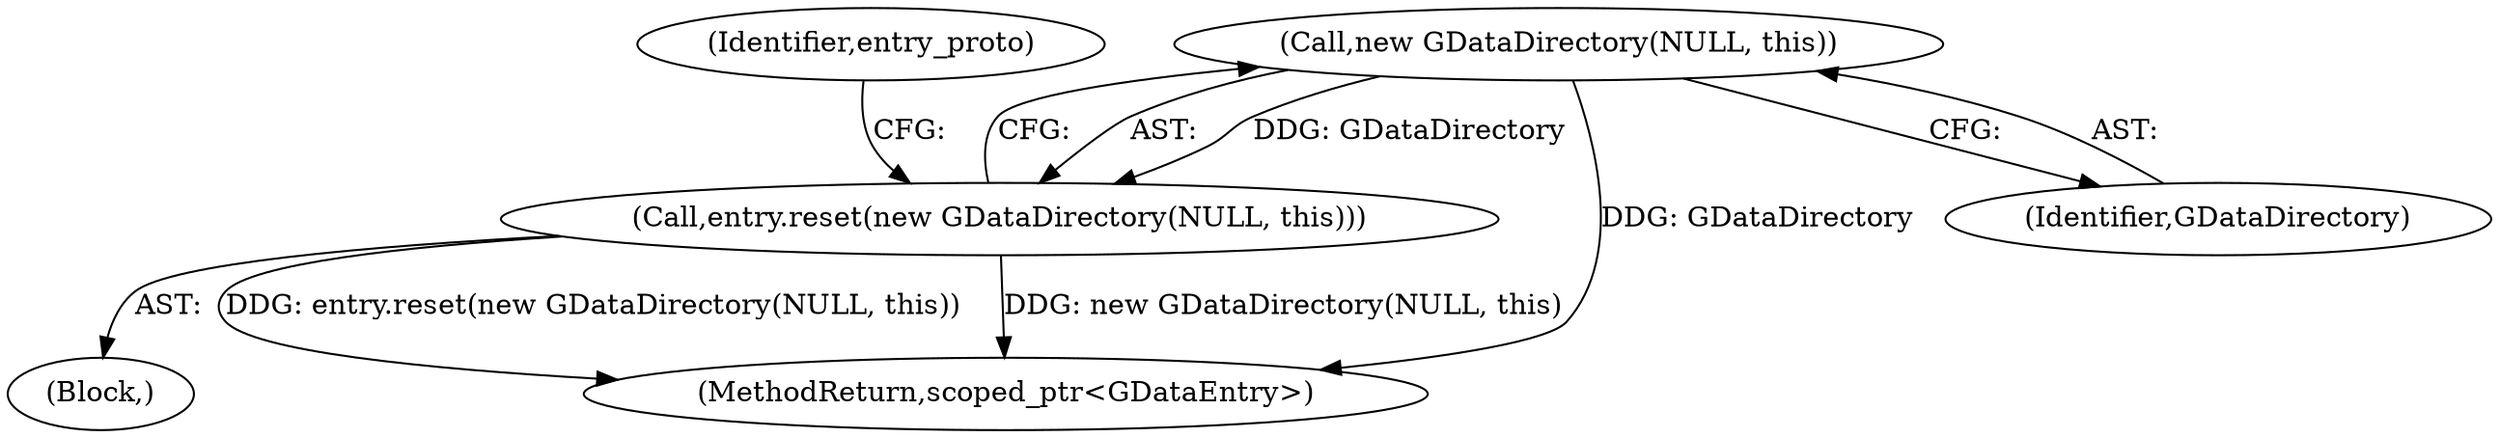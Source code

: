 digraph "1_Chrome_dd3b6fe574edad231c01c78e4647a74c38dc4178_8@del" {
"1000113" [label="(Call,new GDataDirectory(NULL, this))"];
"1000112" [label="(Call,entry.reset(new GDataDirectory(NULL, this)))"];
"1000111" [label="(Block,)"];
"1000118" [label="(Identifier,entry_proto)"];
"1000114" [label="(Identifier,GDataDirectory)"];
"1000140" [label="(MethodReturn,scoped_ptr<GDataEntry>)"];
"1000113" [label="(Call,new GDataDirectory(NULL, this))"];
"1000112" [label="(Call,entry.reset(new GDataDirectory(NULL, this)))"];
"1000113" -> "1000112"  [label="AST: "];
"1000113" -> "1000114"  [label="CFG: "];
"1000114" -> "1000113"  [label="AST: "];
"1000112" -> "1000113"  [label="CFG: "];
"1000113" -> "1000140"  [label="DDG: GDataDirectory"];
"1000113" -> "1000112"  [label="DDG: GDataDirectory"];
"1000112" -> "1000111"  [label="AST: "];
"1000118" -> "1000112"  [label="CFG: "];
"1000112" -> "1000140"  [label="DDG: entry.reset(new GDataDirectory(NULL, this))"];
"1000112" -> "1000140"  [label="DDG: new GDataDirectory(NULL, this)"];
}
